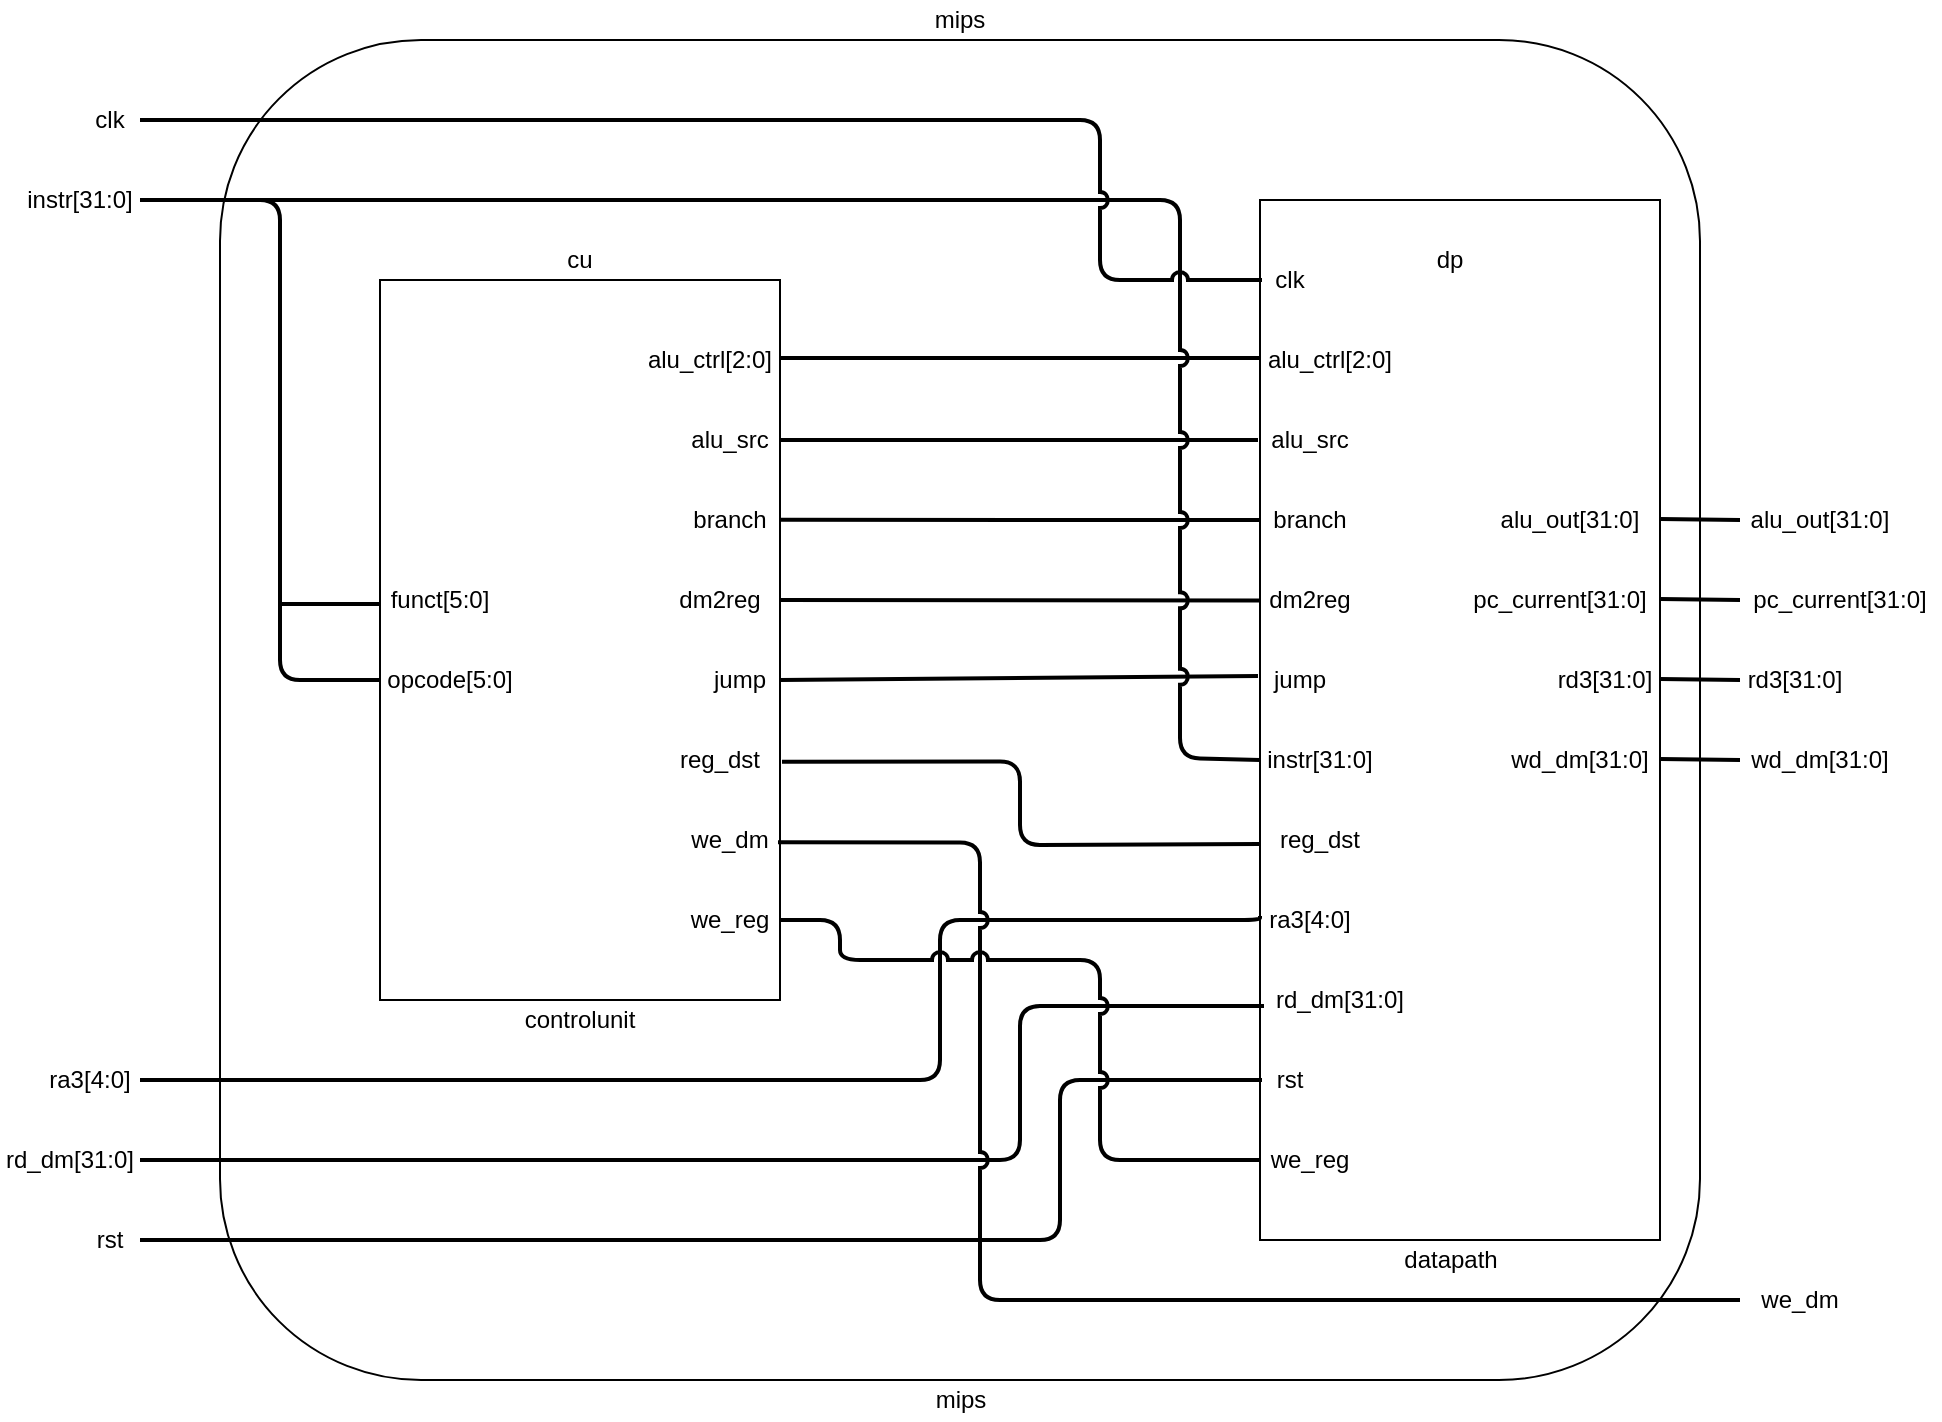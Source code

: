 <mxfile version="12.8.1" type="device"><diagram id="1ufytj8Nnkh_c6wgbMF_" name="Page-1"><mxGraphModel dx="2052" dy="2165" grid="1" gridSize="10" guides="1" tooltips="1" connect="1" arrows="1" fold="1" page="1" pageScale="1" pageWidth="850" pageHeight="1100" math="0" shadow="0"><root><mxCell id="0"/><mxCell id="1" parent="0"/><mxCell id="JloTbsW9gkxRK_8mf8fq-1" value="" style="rounded=0;whiteSpace=wrap;html=1;direction=south;" vertex="1" parent="1"><mxGeometry x="120" y="80" width="200" height="360" as="geometry"/></mxCell><mxCell id="JloTbsW9gkxRK_8mf8fq-2" value="" style="rounded=0;whiteSpace=wrap;html=1;direction=south;" vertex="1" parent="1"><mxGeometry x="560" y="40" width="200" height="520" as="geometry"/></mxCell><mxCell id="JloTbsW9gkxRK_8mf8fq-3" value="cu" style="text;html=1;strokeColor=none;fillColor=none;align=center;verticalAlign=middle;whiteSpace=wrap;rounded=0;" vertex="1" parent="1"><mxGeometry x="200" y="60" width="40" height="20" as="geometry"/></mxCell><mxCell id="JloTbsW9gkxRK_8mf8fq-4" value="controlunit" style="text;html=1;strokeColor=none;fillColor=none;align=center;verticalAlign=middle;whiteSpace=wrap;rounded=0;" vertex="1" parent="1"><mxGeometry x="190" y="440" width="60" height="20" as="geometry"/></mxCell><mxCell id="JloTbsW9gkxRK_8mf8fq-5" value="" style="endArrow=none;html=1;strokeWidth=2;" edge="1" parent="1"><mxGeometry width="50" height="50" relative="1" as="geometry"><mxPoint x="70" y="242" as="sourcePoint"/><mxPoint x="120" y="242" as="targetPoint"/></mxGeometry></mxCell><mxCell id="JloTbsW9gkxRK_8mf8fq-7" value="" style="endArrow=none;html=1;edgeStyle=orthogonalEdgeStyle;strokeWidth=2;" edge="1" parent="1"><mxGeometry width="50" height="50" relative="1" as="geometry"><mxPoint x="40" y="40" as="sourcePoint"/><mxPoint x="120" y="280" as="targetPoint"/><Array as="points"><mxPoint x="70" y="40"/><mxPoint x="70" y="280"/></Array></mxGeometry></mxCell><mxCell id="JloTbsW9gkxRK_8mf8fq-8" value="funct[5:0]" style="text;html=1;strokeColor=none;fillColor=none;align=center;verticalAlign=middle;whiteSpace=wrap;rounded=0;" vertex="1" parent="1"><mxGeometry x="120" y="230" width="60" height="20" as="geometry"/></mxCell><mxCell id="JloTbsW9gkxRK_8mf8fq-9" value="opcode[5:0]" style="text;html=1;strokeColor=none;fillColor=none;align=center;verticalAlign=middle;whiteSpace=wrap;rounded=0;" vertex="1" parent="1"><mxGeometry x="120" y="270" width="70" height="20" as="geometry"/></mxCell><mxCell id="JloTbsW9gkxRK_8mf8fq-15" value="" style="endArrow=none;html=1;strokeWidth=2;" edge="1" parent="1"><mxGeometry width="50" height="50" relative="1" as="geometry"><mxPoint x="320" y="119" as="sourcePoint"/><mxPoint x="560" y="119" as="targetPoint"/></mxGeometry></mxCell><mxCell id="JloTbsW9gkxRK_8mf8fq-17" value="" style="endArrow=none;html=1;strokeWidth=2;" edge="1" parent="1"><mxGeometry width="50" height="50" relative="1" as="geometry"><mxPoint x="320" y="160" as="sourcePoint"/><mxPoint x="559" y="160" as="targetPoint"/></mxGeometry></mxCell><mxCell id="JloTbsW9gkxRK_8mf8fq-18" value="" style="endArrow=none;html=1;strokeWidth=2;exitX=0.333;exitY=0;exitDx=0;exitDy=0;exitPerimeter=0;" edge="1" parent="1" source="JloTbsW9gkxRK_8mf8fq-1"><mxGeometry width="50" height="50" relative="1" as="geometry"><mxPoint x="330" y="200" as="sourcePoint"/><mxPoint x="560" y="200" as="targetPoint"/></mxGeometry></mxCell><mxCell id="JloTbsW9gkxRK_8mf8fq-19" value="" style="endArrow=none;html=1;strokeWidth=2;entryX=0.385;entryY=1;entryDx=0;entryDy=0;entryPerimeter=0;" edge="1" parent="1" target="JloTbsW9gkxRK_8mf8fq-2"><mxGeometry width="50" height="50" relative="1" as="geometry"><mxPoint x="320" y="240" as="sourcePoint"/><mxPoint x="550" y="240" as="targetPoint"/></mxGeometry></mxCell><mxCell id="JloTbsW9gkxRK_8mf8fq-20" value="" style="endArrow=none;html=1;strokeWidth=2;" edge="1" parent="1"><mxGeometry width="50" height="50" relative="1" as="geometry"><mxPoint x="320" y="280" as="sourcePoint"/><mxPoint x="559" y="278" as="targetPoint"/></mxGeometry></mxCell><mxCell id="JloTbsW9gkxRK_8mf8fq-21" value="" style="endArrow=none;html=1;strokeWidth=2;edgeStyle=orthogonalEdgeStyle;jumpStyle=arc;entryX=0;entryY=0.5;entryDx=0;entryDy=0;" edge="1" parent="1" target="JloTbsW9gkxRK_8mf8fq-53"><mxGeometry width="50" height="50" relative="1" as="geometry"><mxPoint y="40" as="sourcePoint"/><mxPoint x="560" y="317" as="targetPoint"/><Array as="points"><mxPoint x="520" y="40"/><mxPoint x="520" y="319"/><mxPoint x="558" y="319"/><mxPoint x="558" y="320"/></Array></mxGeometry></mxCell><mxCell id="JloTbsW9gkxRK_8mf8fq-22" value="" style="endArrow=none;html=1;strokeWidth=2;exitX=0.669;exitY=-0.005;exitDx=0;exitDy=0;exitPerimeter=0;edgeStyle=orthogonalEdgeStyle;" edge="1" parent="1" source="JloTbsW9gkxRK_8mf8fq-1"><mxGeometry width="50" height="50" relative="1" as="geometry"><mxPoint x="370" y="380" as="sourcePoint"/><mxPoint x="560" y="362" as="targetPoint"/></mxGeometry></mxCell><mxCell id="JloTbsW9gkxRK_8mf8fq-24" value="" style="endArrow=none;html=1;strokeWidth=2;edgeStyle=orthogonalEdgeStyle;jumpStyle=arc;" edge="1" parent="1"><mxGeometry width="50" height="50" relative="1" as="geometry"><mxPoint y="520" as="sourcePoint"/><mxPoint x="562" y="443" as="targetPoint"/><Array as="points"><mxPoint x="440" y="520"/><mxPoint x="440" y="443"/><mxPoint x="562" y="443"/></Array></mxGeometry></mxCell><mxCell id="JloTbsW9gkxRK_8mf8fq-25" value="" style="endArrow=none;html=1;strokeWidth=2;edgeStyle=orthogonalEdgeStyle;jumpStyle=arc;" edge="1" parent="1"><mxGeometry width="50" height="50" relative="1" as="geometry"><mxPoint y="480" as="sourcePoint"/><mxPoint x="560" y="398" as="targetPoint"/><Array as="points"><mxPoint x="400" y="480"/><mxPoint x="400" y="400"/><mxPoint x="560" y="400"/></Array></mxGeometry></mxCell><mxCell id="JloTbsW9gkxRK_8mf8fq-28" value="" style="endArrow=none;html=1;strokeWidth=2;exitX=0.781;exitY=0.005;exitDx=0;exitDy=0;exitPerimeter=0;edgeStyle=orthogonalEdgeStyle;jumpStyle=arc;" edge="1" parent="1" source="JloTbsW9gkxRK_8mf8fq-1"><mxGeometry width="50" height="50" relative="1" as="geometry"><mxPoint x="330" y="400" as="sourcePoint"/><mxPoint x="800" y="590" as="targetPoint"/><Array as="points"><mxPoint x="420" y="361"/><mxPoint x="420" y="590"/><mxPoint x="800" y="590"/></Array></mxGeometry></mxCell><mxCell id="JloTbsW9gkxRK_8mf8fq-29" value="" style="endArrow=none;html=1;strokeWidth=2;edgeStyle=orthogonalEdgeStyle;" edge="1" parent="1"><mxGeometry width="50" height="50" relative="1" as="geometry"><mxPoint y="560" as="sourcePoint"/><mxPoint x="561" y="480" as="targetPoint"/><Array as="points"><mxPoint x="460" y="560"/><mxPoint x="460" y="480"/></Array></mxGeometry></mxCell><mxCell id="JloTbsW9gkxRK_8mf8fq-30" value="" style="endArrow=none;html=1;strokeWidth=2;jumpStyle=arc;edgeStyle=orthogonalEdgeStyle;" edge="1" parent="1"><mxGeometry width="50" height="50" relative="1" as="geometry"><mxPoint x="320" y="400" as="sourcePoint"/><mxPoint x="560" y="520" as="targetPoint"/><Array as="points"><mxPoint x="350" y="400"/><mxPoint x="350" y="420"/><mxPoint x="480" y="420"/><mxPoint x="480" y="520"/><mxPoint x="560" y="520"/></Array></mxGeometry></mxCell><mxCell id="JloTbsW9gkxRK_8mf8fq-31" value="dp" style="text;html=1;strokeColor=none;fillColor=none;align=center;verticalAlign=middle;whiteSpace=wrap;rounded=0;" vertex="1" parent="1"><mxGeometry x="635" y="60" width="40" height="20" as="geometry"/></mxCell><mxCell id="JloTbsW9gkxRK_8mf8fq-32" value="datapath" style="text;html=1;strokeColor=none;fillColor=none;align=center;verticalAlign=middle;whiteSpace=wrap;rounded=0;" vertex="1" parent="1"><mxGeometry x="627.5" y="560" width="55" height="20" as="geometry"/></mxCell><mxCell id="JloTbsW9gkxRK_8mf8fq-33" value="alu_ctrl[2:0]" style="text;html=1;strokeColor=none;fillColor=none;align=center;verticalAlign=middle;whiteSpace=wrap;rounded=0;" vertex="1" parent="1"><mxGeometry x="250" y="110" width="70" height="20" as="geometry"/></mxCell><mxCell id="JloTbsW9gkxRK_8mf8fq-34" value="alu_src" style="text;html=1;strokeColor=none;fillColor=none;align=center;verticalAlign=middle;whiteSpace=wrap;rounded=0;" vertex="1" parent="1"><mxGeometry x="270" y="150" width="50" height="20" as="geometry"/></mxCell><mxCell id="JloTbsW9gkxRK_8mf8fq-35" value="branch" style="text;html=1;strokeColor=none;fillColor=none;align=center;verticalAlign=middle;whiteSpace=wrap;rounded=0;" vertex="1" parent="1"><mxGeometry x="270" y="190" width="50" height="20" as="geometry"/></mxCell><mxCell id="JloTbsW9gkxRK_8mf8fq-37" value="dm2reg" style="text;html=1;strokeColor=none;fillColor=none;align=center;verticalAlign=middle;whiteSpace=wrap;rounded=0;" vertex="1" parent="1"><mxGeometry x="260" y="230" width="60" height="20" as="geometry"/></mxCell><mxCell id="JloTbsW9gkxRK_8mf8fq-38" value="jump" style="text;html=1;strokeColor=none;fillColor=none;align=center;verticalAlign=middle;whiteSpace=wrap;rounded=0;" vertex="1" parent="1"><mxGeometry x="280" y="270" width="40" height="20" as="geometry"/></mxCell><mxCell id="JloTbsW9gkxRK_8mf8fq-39" value="reg_dst" style="text;html=1;strokeColor=none;fillColor=none;align=center;verticalAlign=middle;whiteSpace=wrap;rounded=0;" vertex="1" parent="1"><mxGeometry x="260" y="310" width="60" height="20" as="geometry"/></mxCell><mxCell id="JloTbsW9gkxRK_8mf8fq-40" value="we_dm" style="text;html=1;strokeColor=none;fillColor=none;align=center;verticalAlign=middle;whiteSpace=wrap;rounded=0;" vertex="1" parent="1"><mxGeometry x="270" y="350" width="50" height="20" as="geometry"/></mxCell><mxCell id="JloTbsW9gkxRK_8mf8fq-41" value="we_reg" style="text;html=1;strokeColor=none;fillColor=none;align=center;verticalAlign=middle;whiteSpace=wrap;rounded=0;" vertex="1" parent="1"><mxGeometry x="270" y="390" width="50" height="20" as="geometry"/></mxCell><mxCell id="JloTbsW9gkxRK_8mf8fq-42" value="alu_ctrl[2:0]" style="text;html=1;strokeColor=none;fillColor=none;align=center;verticalAlign=middle;whiteSpace=wrap;rounded=0;" vertex="1" parent="1"><mxGeometry x="560" y="110" width="70" height="20" as="geometry"/></mxCell><mxCell id="JloTbsW9gkxRK_8mf8fq-43" value="alu_src" style="text;html=1;strokeColor=none;fillColor=none;align=center;verticalAlign=middle;whiteSpace=wrap;rounded=0;" vertex="1" parent="1"><mxGeometry x="560" y="150" width="50" height="20" as="geometry"/></mxCell><mxCell id="JloTbsW9gkxRK_8mf8fq-44" value="branch" style="text;html=1;strokeColor=none;fillColor=none;align=center;verticalAlign=middle;whiteSpace=wrap;rounded=0;" vertex="1" parent="1"><mxGeometry x="560" y="190" width="50" height="20" as="geometry"/></mxCell><mxCell id="JloTbsW9gkxRK_8mf8fq-45" value="dm2reg" style="text;html=1;strokeColor=none;fillColor=none;align=center;verticalAlign=middle;whiteSpace=wrap;rounded=0;" vertex="1" parent="1"><mxGeometry x="560" y="230" width="50" height="20" as="geometry"/></mxCell><mxCell id="JloTbsW9gkxRK_8mf8fq-46" value="jump" style="text;html=1;strokeColor=none;fillColor=none;align=center;verticalAlign=middle;whiteSpace=wrap;rounded=0;" vertex="1" parent="1"><mxGeometry x="560" y="270" width="40" height="20" as="geometry"/></mxCell><mxCell id="JloTbsW9gkxRK_8mf8fq-47" value="reg_dst" style="text;html=1;strokeColor=none;fillColor=none;align=center;verticalAlign=middle;whiteSpace=wrap;rounded=0;" vertex="1" parent="1"><mxGeometry x="560" y="350" width="60" height="20" as="geometry"/></mxCell><mxCell id="JloTbsW9gkxRK_8mf8fq-49" value="we_dm" style="text;html=1;strokeColor=none;fillColor=none;align=center;verticalAlign=middle;whiteSpace=wrap;rounded=0;" vertex="1" parent="1"><mxGeometry x="805" y="580" width="50" height="20" as="geometry"/></mxCell><mxCell id="JloTbsW9gkxRK_8mf8fq-50" value="we_reg" style="text;html=1;strokeColor=none;fillColor=none;align=center;verticalAlign=middle;whiteSpace=wrap;rounded=0;" vertex="1" parent="1"><mxGeometry x="560" y="510" width="50" height="20" as="geometry"/></mxCell><mxCell id="JloTbsW9gkxRK_8mf8fq-51" value="rst" style="text;html=1;strokeColor=none;fillColor=none;align=center;verticalAlign=middle;whiteSpace=wrap;rounded=0;" vertex="1" parent="1"><mxGeometry x="-30" y="550" width="30" height="20" as="geometry"/></mxCell><mxCell id="JloTbsW9gkxRK_8mf8fq-52" value="rst" style="text;html=1;strokeColor=none;fillColor=none;align=center;verticalAlign=middle;whiteSpace=wrap;rounded=0;" vertex="1" parent="1"><mxGeometry x="560" y="470" width="30" height="20" as="geometry"/></mxCell><mxCell id="JloTbsW9gkxRK_8mf8fq-53" value="instr[31:0]" style="text;html=1;strokeColor=none;fillColor=none;align=center;verticalAlign=middle;whiteSpace=wrap;rounded=0;" vertex="1" parent="1"><mxGeometry x="560" y="310" width="60" height="20" as="geometry"/></mxCell><mxCell id="JloTbsW9gkxRK_8mf8fq-56" value="ra3[4:0]" style="text;html=1;strokeColor=none;fillColor=none;align=center;verticalAlign=middle;whiteSpace=wrap;rounded=0;" vertex="1" parent="1"><mxGeometry x="-50" y="470" width="50" height="20" as="geometry"/></mxCell><mxCell id="JloTbsW9gkxRK_8mf8fq-57" value="rd_dm[31:0]" style="text;html=1;strokeColor=none;fillColor=none;align=center;verticalAlign=middle;whiteSpace=wrap;rounded=0;" vertex="1" parent="1"><mxGeometry x="-70" y="510" width="70" height="20" as="geometry"/></mxCell><mxCell id="JloTbsW9gkxRK_8mf8fq-58" value="ra3[4:0]" style="text;html=1;strokeColor=none;fillColor=none;align=center;verticalAlign=middle;whiteSpace=wrap;rounded=0;" vertex="1" parent="1"><mxGeometry x="560" y="390" width="50" height="20" as="geometry"/></mxCell><mxCell id="JloTbsW9gkxRK_8mf8fq-59" value="rd_dm[31:0]" style="text;html=1;strokeColor=none;fillColor=none;align=center;verticalAlign=middle;whiteSpace=wrap;rounded=0;" vertex="1" parent="1"><mxGeometry x="565" y="430" width="70" height="20" as="geometry"/></mxCell><mxCell id="JloTbsW9gkxRK_8mf8fq-60" value="instr[31:0]" style="text;html=1;strokeColor=none;fillColor=none;align=center;verticalAlign=middle;whiteSpace=wrap;rounded=0;" vertex="1" parent="1"><mxGeometry x="-60" y="30" width="60" height="20" as="geometry"/></mxCell><mxCell id="JloTbsW9gkxRK_8mf8fq-61" value="" style="endArrow=none;html=1;strokeWidth=2;entryX=0.077;entryY=0.995;entryDx=0;entryDy=0;entryPerimeter=0;edgeStyle=orthogonalEdgeStyle;jumpStyle=arc;" edge="1" parent="1" target="JloTbsW9gkxRK_8mf8fq-2"><mxGeometry width="50" height="50" relative="1" as="geometry"><mxPoint as="sourcePoint"/><mxPoint x="40" y="-10" as="targetPoint"/><Array as="points"><mxPoint x="480"/><mxPoint x="480" y="80"/></Array></mxGeometry></mxCell><mxCell id="JloTbsW9gkxRK_8mf8fq-62" value="clk" style="text;html=1;strokeColor=none;fillColor=none;align=center;verticalAlign=middle;whiteSpace=wrap;rounded=0;" vertex="1" parent="1"><mxGeometry x="-30" y="-10" width="30" height="20" as="geometry"/></mxCell><mxCell id="JloTbsW9gkxRK_8mf8fq-63" value="clk" style="text;html=1;strokeColor=none;fillColor=none;align=center;verticalAlign=middle;whiteSpace=wrap;rounded=0;" vertex="1" parent="1"><mxGeometry x="560" y="70" width="30" height="20" as="geometry"/></mxCell><mxCell id="JloTbsW9gkxRK_8mf8fq-64" value="" style="endArrow=none;html=1;strokeWidth=2;" edge="1" parent="1"><mxGeometry width="50" height="50" relative="1" as="geometry"><mxPoint x="760" y="199.5" as="sourcePoint"/><mxPoint x="800" y="200" as="targetPoint"/></mxGeometry></mxCell><mxCell id="JloTbsW9gkxRK_8mf8fq-65" value="" style="endArrow=none;html=1;strokeWidth=2;" edge="1" parent="1"><mxGeometry width="50" height="50" relative="1" as="geometry"><mxPoint x="760" y="239.5" as="sourcePoint"/><mxPoint x="800" y="240" as="targetPoint"/></mxGeometry></mxCell><mxCell id="JloTbsW9gkxRK_8mf8fq-66" value="" style="endArrow=none;html=1;strokeWidth=2;" edge="1" parent="1"><mxGeometry width="50" height="50" relative="1" as="geometry"><mxPoint x="760" y="279.5" as="sourcePoint"/><mxPoint x="800" y="280" as="targetPoint"/></mxGeometry></mxCell><mxCell id="JloTbsW9gkxRK_8mf8fq-67" value="" style="endArrow=none;html=1;strokeWidth=2;" edge="1" parent="1"><mxGeometry width="50" height="50" relative="1" as="geometry"><mxPoint x="760" y="319.5" as="sourcePoint"/><mxPoint x="800" y="320" as="targetPoint"/></mxGeometry></mxCell><mxCell id="JloTbsW9gkxRK_8mf8fq-68" value="alu_out[31:0]" style="text;html=1;strokeColor=none;fillColor=none;align=center;verticalAlign=middle;whiteSpace=wrap;rounded=0;" vertex="1" parent="1"><mxGeometry x="675" y="190" width="80" height="20" as="geometry"/></mxCell><mxCell id="JloTbsW9gkxRK_8mf8fq-69" value="pc_current[31:0]" style="text;html=1;strokeColor=none;fillColor=none;align=center;verticalAlign=middle;whiteSpace=wrap;rounded=0;" vertex="1" parent="1"><mxGeometry x="660" y="230" width="100" height="20" as="geometry"/></mxCell><mxCell id="JloTbsW9gkxRK_8mf8fq-70" value="rd3[31:0]" style="text;html=1;strokeColor=none;fillColor=none;align=center;verticalAlign=middle;whiteSpace=wrap;rounded=0;" vertex="1" parent="1"><mxGeometry x="705" y="270" width="55" height="20" as="geometry"/></mxCell><mxCell id="JloTbsW9gkxRK_8mf8fq-72" value="wd_dm[31:0]" style="text;html=1;strokeColor=none;fillColor=none;align=center;verticalAlign=middle;whiteSpace=wrap;rounded=0;" vertex="1" parent="1"><mxGeometry x="680" y="310" width="80" height="20" as="geometry"/></mxCell><mxCell id="JloTbsW9gkxRK_8mf8fq-74" value="alu_out[31:0]" style="text;html=1;strokeColor=none;fillColor=none;align=center;verticalAlign=middle;whiteSpace=wrap;rounded=0;" vertex="1" parent="1"><mxGeometry x="800" y="190" width="80" height="20" as="geometry"/></mxCell><mxCell id="JloTbsW9gkxRK_8mf8fq-75" value="pc_current[31:0]" style="text;html=1;strokeColor=none;fillColor=none;align=center;verticalAlign=middle;whiteSpace=wrap;rounded=0;" vertex="1" parent="1"><mxGeometry x="800" y="230" width="100" height="20" as="geometry"/></mxCell><mxCell id="JloTbsW9gkxRK_8mf8fq-76" value="rd3[31:0]" style="text;html=1;strokeColor=none;fillColor=none;align=center;verticalAlign=middle;whiteSpace=wrap;rounded=0;" vertex="1" parent="1"><mxGeometry x="800" y="270" width="55" height="20" as="geometry"/></mxCell><mxCell id="JloTbsW9gkxRK_8mf8fq-77" value="wd_dm[31:0]" style="text;html=1;strokeColor=none;fillColor=none;align=center;verticalAlign=middle;whiteSpace=wrap;rounded=0;" vertex="1" parent="1"><mxGeometry x="800" y="310" width="80" height="20" as="geometry"/></mxCell><mxCell id="JloTbsW9gkxRK_8mf8fq-79" value="" style="rounded=1;whiteSpace=wrap;html=1;fillColor=none;" vertex="1" parent="1"><mxGeometry x="40" y="-40" width="740" height="670" as="geometry"/></mxCell><mxCell id="JloTbsW9gkxRK_8mf8fq-80" value="mips" style="text;html=1;strokeColor=none;fillColor=none;align=center;verticalAlign=middle;whiteSpace=wrap;rounded=0;" vertex="1" parent="1"><mxGeometry x="390" y="-60" width="40" height="20" as="geometry"/></mxCell><mxCell id="JloTbsW9gkxRK_8mf8fq-81" value="mips" style="text;html=1;align=center;verticalAlign=middle;resizable=0;points=[];autosize=1;" vertex="1" parent="1"><mxGeometry x="390" y="630" width="40" height="20" as="geometry"/></mxCell></root></mxGraphModel></diagram></mxfile>